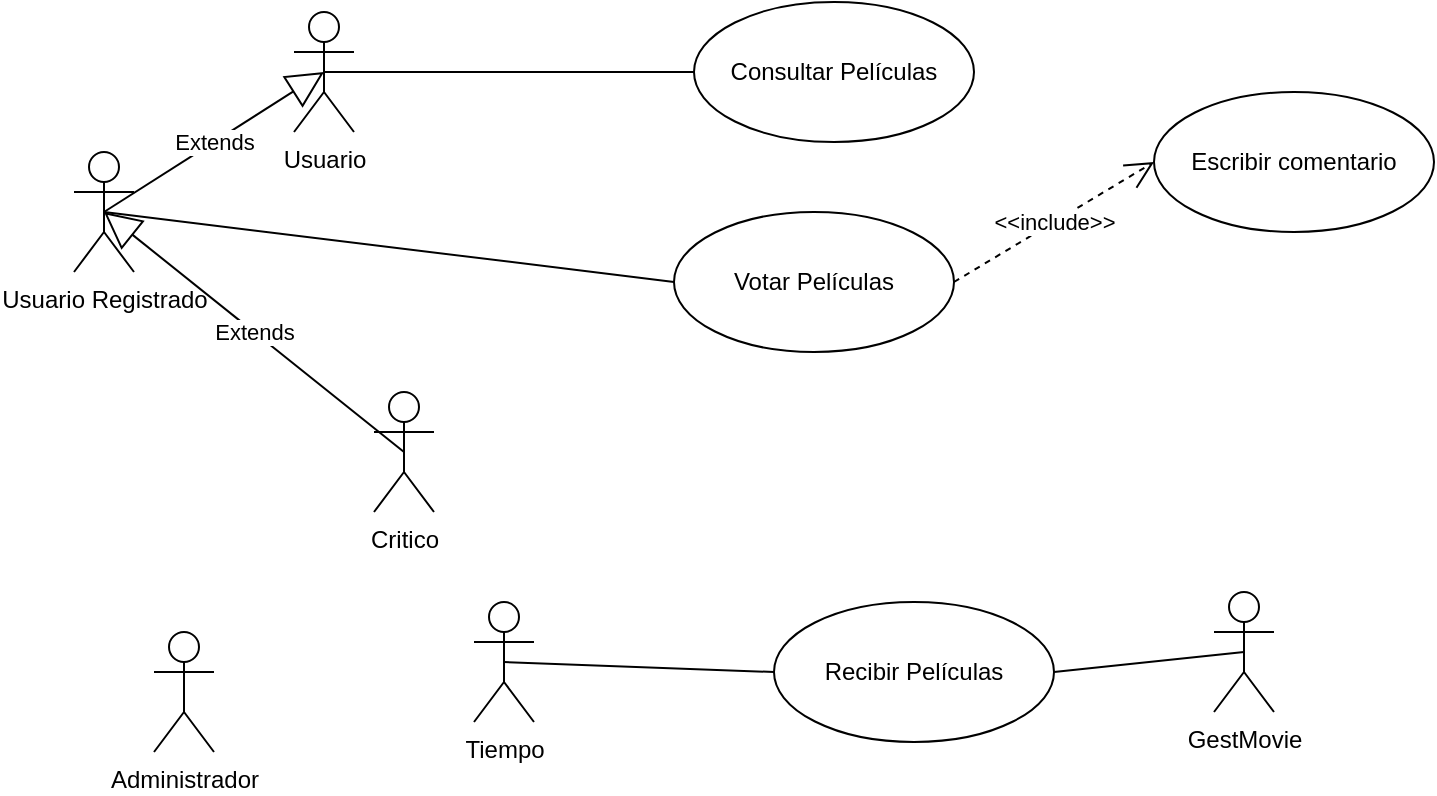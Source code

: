 <mxfile version="21.2.9" type="github">
  <diagram name="Página-1" id="ewK1FqAB8NlVOUjzMfR2">
    <mxGraphModel dx="753" dy="471" grid="1" gridSize="10" guides="1" tooltips="1" connect="1" arrows="1" fold="1" page="1" pageScale="1" pageWidth="827" pageHeight="1169" math="0" shadow="0">
      <root>
        <mxCell id="0" />
        <mxCell id="1" parent="0" />
        <mxCell id="JrH1oryZnJq1H_sbEGOf-1" value="Usuario" style="shape=umlActor;verticalLabelPosition=bottom;verticalAlign=top;html=1;" vertex="1" parent="1">
          <mxGeometry x="180" y="140" width="30" height="60" as="geometry" />
        </mxCell>
        <mxCell id="JrH1oryZnJq1H_sbEGOf-3" value="Usuario Registrado" style="shape=umlActor;verticalLabelPosition=bottom;verticalAlign=top;html=1;" vertex="1" parent="1">
          <mxGeometry x="70" y="210" width="30" height="60" as="geometry" />
        </mxCell>
        <mxCell id="JrH1oryZnJq1H_sbEGOf-4" value="Critico" style="shape=umlActor;verticalLabelPosition=bottom;verticalAlign=top;html=1;" vertex="1" parent="1">
          <mxGeometry x="220" y="330" width="30" height="60" as="geometry" />
        </mxCell>
        <mxCell id="JrH1oryZnJq1H_sbEGOf-5" value="Administrador" style="shape=umlActor;verticalLabelPosition=bottom;verticalAlign=top;html=1;" vertex="1" parent="1">
          <mxGeometry x="110" y="450" width="30" height="60" as="geometry" />
        </mxCell>
        <mxCell id="JrH1oryZnJq1H_sbEGOf-8" value="Consultar Películas" style="ellipse;whiteSpace=wrap;html=1;" vertex="1" parent="1">
          <mxGeometry x="380" y="135" width="140" height="70" as="geometry" />
        </mxCell>
        <mxCell id="JrH1oryZnJq1H_sbEGOf-9" value="" style="endArrow=none;html=1;rounded=0;exitX=0.5;exitY=0.5;exitDx=0;exitDy=0;exitPerimeter=0;" edge="1" parent="1" source="JrH1oryZnJq1H_sbEGOf-1" target="JrH1oryZnJq1H_sbEGOf-8">
          <mxGeometry width="50" height="50" relative="1" as="geometry">
            <mxPoint x="360" y="370" as="sourcePoint" />
            <mxPoint x="410" y="320" as="targetPoint" />
          </mxGeometry>
        </mxCell>
        <mxCell id="JrH1oryZnJq1H_sbEGOf-10" value="Extends" style="endArrow=block;endSize=16;endFill=0;html=1;rounded=0;exitX=0.5;exitY=0.5;exitDx=0;exitDy=0;exitPerimeter=0;entryX=0.5;entryY=0.5;entryDx=0;entryDy=0;entryPerimeter=0;" edge="1" parent="1" source="JrH1oryZnJq1H_sbEGOf-3" target="JrH1oryZnJq1H_sbEGOf-1">
          <mxGeometry width="160" relative="1" as="geometry">
            <mxPoint x="310" y="350" as="sourcePoint" />
            <mxPoint x="470" y="350" as="targetPoint" />
          </mxGeometry>
        </mxCell>
        <mxCell id="JrH1oryZnJq1H_sbEGOf-11" value="Votar Películas" style="ellipse;whiteSpace=wrap;html=1;" vertex="1" parent="1">
          <mxGeometry x="370" y="240" width="140" height="70" as="geometry" />
        </mxCell>
        <mxCell id="JrH1oryZnJq1H_sbEGOf-12" value="" style="endArrow=none;html=1;rounded=0;exitX=0.5;exitY=0.5;exitDx=0;exitDy=0;exitPerimeter=0;entryX=0;entryY=0.5;entryDx=0;entryDy=0;" edge="1" parent="1" source="JrH1oryZnJq1H_sbEGOf-3" target="JrH1oryZnJq1H_sbEGOf-11">
          <mxGeometry width="50" height="50" relative="1" as="geometry">
            <mxPoint x="300" y="240" as="sourcePoint" />
            <mxPoint x="380" y="250" as="targetPoint" />
          </mxGeometry>
        </mxCell>
        <mxCell id="JrH1oryZnJq1H_sbEGOf-13" value="Escribir comentario" style="ellipse;whiteSpace=wrap;html=1;" vertex="1" parent="1">
          <mxGeometry x="610" y="180" width="140" height="70" as="geometry" />
        </mxCell>
        <mxCell id="JrH1oryZnJq1H_sbEGOf-14" value="&amp;lt;&amp;lt;include&amp;gt;&amp;gt;" style="endArrow=open;endSize=12;dashed=1;html=1;rounded=0;exitX=1;exitY=0.5;exitDx=0;exitDy=0;entryX=0;entryY=0.5;entryDx=0;entryDy=0;" edge="1" parent="1" source="JrH1oryZnJq1H_sbEGOf-11" target="JrH1oryZnJq1H_sbEGOf-13">
          <mxGeometry width="160" relative="1" as="geometry">
            <mxPoint x="530" y="320" as="sourcePoint" />
            <mxPoint x="690" y="320" as="targetPoint" />
            <Array as="points" />
          </mxGeometry>
        </mxCell>
        <mxCell id="JrH1oryZnJq1H_sbEGOf-15" value="Extends" style="endArrow=block;endSize=16;endFill=0;html=1;rounded=0;exitX=0.5;exitY=0.5;exitDx=0;exitDy=0;exitPerimeter=0;entryX=0.5;entryY=0.5;entryDx=0;entryDy=0;entryPerimeter=0;" edge="1" parent="1" source="JrH1oryZnJq1H_sbEGOf-4" target="JrH1oryZnJq1H_sbEGOf-3">
          <mxGeometry width="160" relative="1" as="geometry">
            <mxPoint x="310" y="350" as="sourcePoint" />
            <mxPoint x="470" y="350" as="targetPoint" />
          </mxGeometry>
        </mxCell>
        <mxCell id="JrH1oryZnJq1H_sbEGOf-16" value="Tiempo" style="shape=umlActor;verticalLabelPosition=bottom;verticalAlign=top;html=1;" vertex="1" parent="1">
          <mxGeometry x="270" y="435" width="30" height="60" as="geometry" />
        </mxCell>
        <mxCell id="JrH1oryZnJq1H_sbEGOf-17" value="Recibir Películas" style="ellipse;whiteSpace=wrap;html=1;" vertex="1" parent="1">
          <mxGeometry x="420" y="435" width="140" height="70" as="geometry" />
        </mxCell>
        <mxCell id="JrH1oryZnJq1H_sbEGOf-18" value="GestMovie" style="shape=umlActor;verticalLabelPosition=bottom;verticalAlign=top;html=1;" vertex="1" parent="1">
          <mxGeometry x="640" y="430" width="30" height="60" as="geometry" />
        </mxCell>
        <mxCell id="JrH1oryZnJq1H_sbEGOf-19" value="" style="endArrow=none;html=1;rounded=0;exitX=0.5;exitY=0.5;exitDx=0;exitDy=0;exitPerimeter=0;entryX=0;entryY=0.5;entryDx=0;entryDy=0;" edge="1" parent="1" source="JrH1oryZnJq1H_sbEGOf-16" target="JrH1oryZnJq1H_sbEGOf-17">
          <mxGeometry width="50" height="50" relative="1" as="geometry">
            <mxPoint x="335" y="390" as="sourcePoint" />
            <mxPoint x="520" y="390" as="targetPoint" />
          </mxGeometry>
        </mxCell>
        <mxCell id="JrH1oryZnJq1H_sbEGOf-20" value="" style="endArrow=none;html=1;rounded=0;exitX=1;exitY=0.5;exitDx=0;exitDy=0;entryX=0.5;entryY=0.5;entryDx=0;entryDy=0;entryPerimeter=0;" edge="1" parent="1" source="JrH1oryZnJq1H_sbEGOf-17" target="JrH1oryZnJq1H_sbEGOf-18">
          <mxGeometry width="50" height="50" relative="1" as="geometry">
            <mxPoint x="510" y="370" as="sourcePoint" />
            <mxPoint x="695" y="370" as="targetPoint" />
          </mxGeometry>
        </mxCell>
      </root>
    </mxGraphModel>
  </diagram>
</mxfile>
